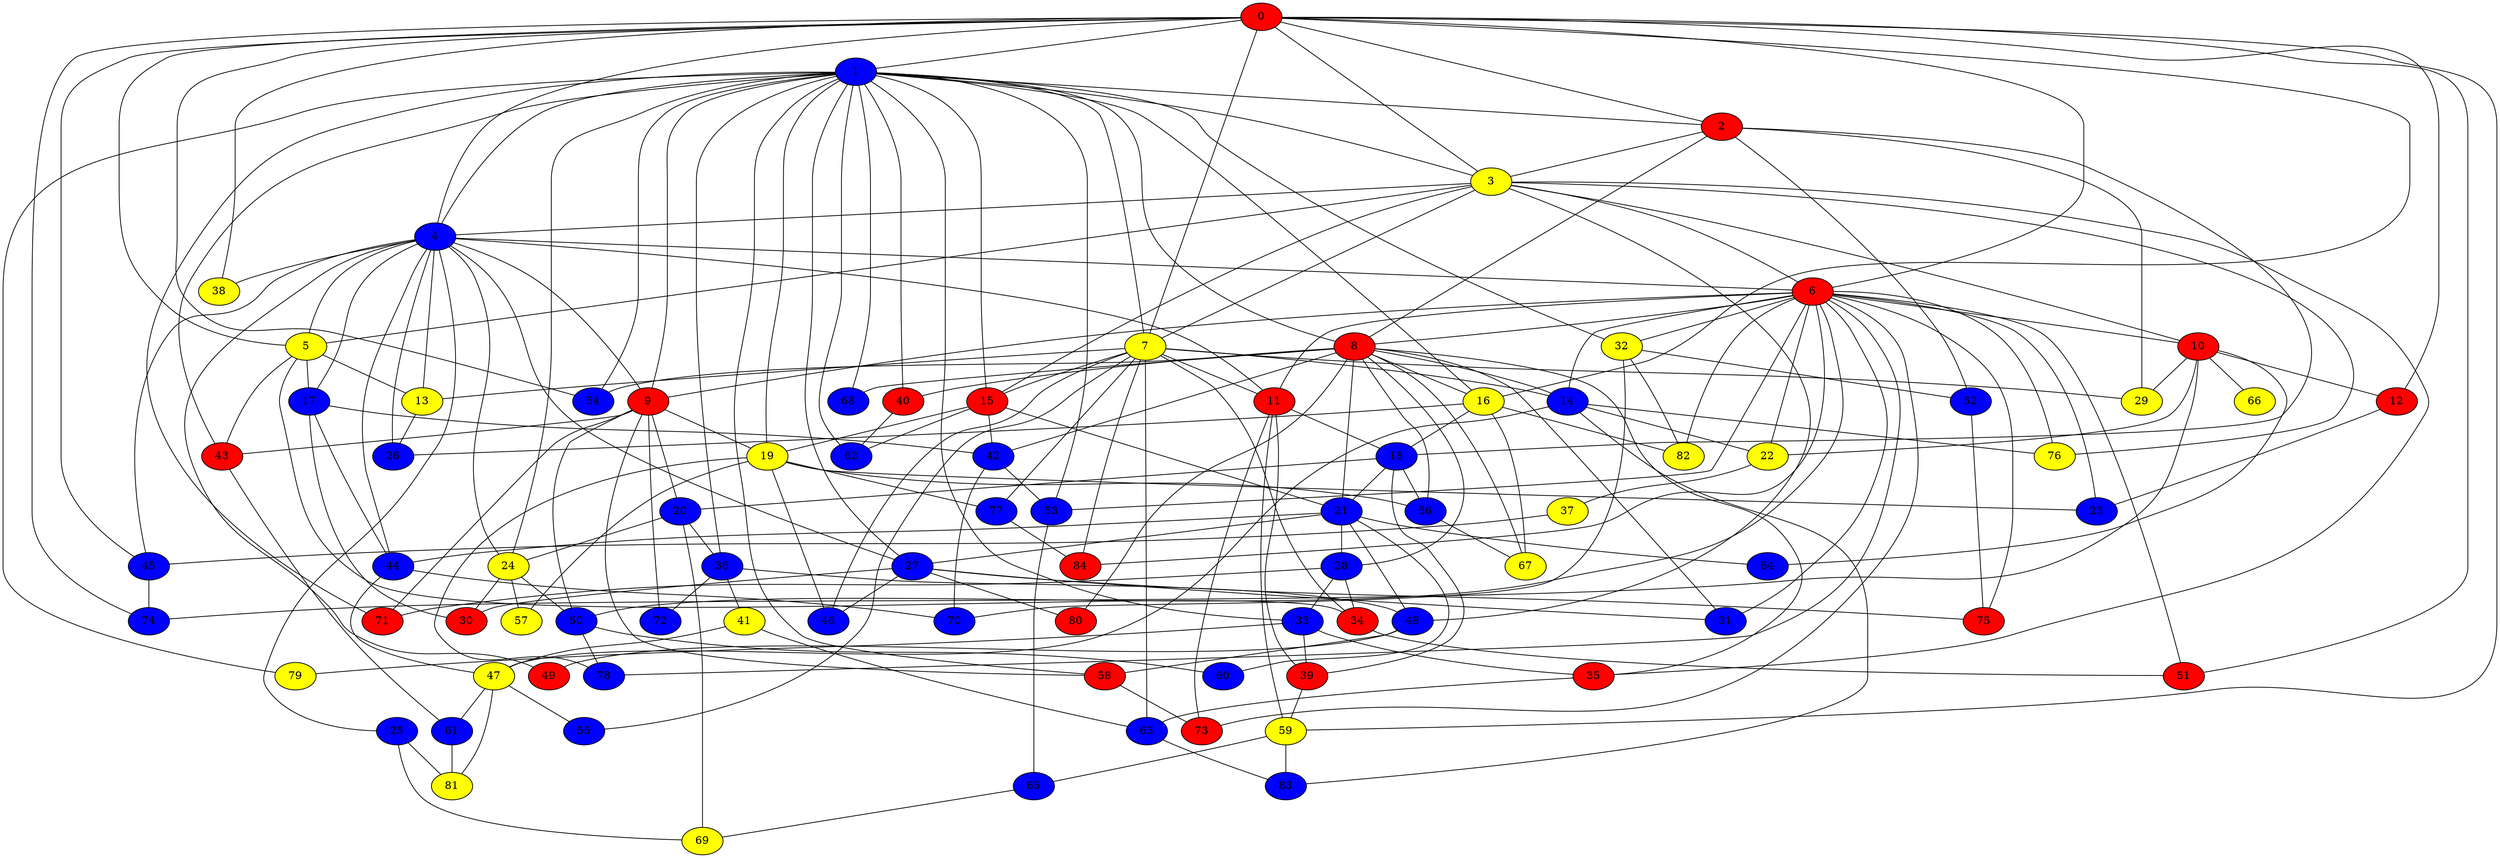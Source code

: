 graph {
0 [style = filled fillcolor = red];
1 [style = filled fillcolor = blue];
2 [style = filled fillcolor = red];
3 [style = filled fillcolor = yellow];
4 [style = filled fillcolor = blue];
5 [style = filled fillcolor = yellow];
6 [style = filled fillcolor = red];
7 [style = filled fillcolor = yellow];
8 [style = filled fillcolor = red];
9 [style = filled fillcolor = red];
10 [style = filled fillcolor = red];
11 [style = filled fillcolor = red];
12 [style = filled fillcolor = red];
13 [style = filled fillcolor = yellow];
14 [style = filled fillcolor = blue];
15 [style = filled fillcolor = red];
16 [style = filled fillcolor = yellow];
17 [style = filled fillcolor = blue];
18 [style = filled fillcolor = blue];
19 [style = filled fillcolor = yellow];
20 [style = filled fillcolor = blue];
21 [style = filled fillcolor = blue];
22 [style = filled fillcolor = yellow];
23 [style = filled fillcolor = blue];
24 [style = filled fillcolor = yellow];
25 [style = filled fillcolor = blue];
26 [style = filled fillcolor = blue];
27 [style = filled fillcolor = blue];
28 [style = filled fillcolor = blue];
29 [style = filled fillcolor = yellow];
30 [style = filled fillcolor = red];
31 [style = filled fillcolor = blue];
32 [style = filled fillcolor = yellow];
33 [style = filled fillcolor = blue];
34 [style = filled fillcolor = red];
35 [style = filled fillcolor = red];
36 [style = filled fillcolor = blue];
37 [style = filled fillcolor = yellow];
38 [style = filled fillcolor = yellow];
39 [style = filled fillcolor = red];
40 [style = filled fillcolor = red];
41 [style = filled fillcolor = yellow];
42 [style = filled fillcolor = blue];
43 [style = filled fillcolor = red];
44 [style = filled fillcolor = blue];
45 [style = filled fillcolor = blue];
46 [style = filled fillcolor = blue];
47 [style = filled fillcolor = yellow];
48 [style = filled fillcolor = blue];
49 [style = filled fillcolor = red];
50 [style = filled fillcolor = blue];
51 [style = filled fillcolor = red];
52 [style = filled fillcolor = blue];
53 [style = filled fillcolor = blue];
54 [style = filled fillcolor = blue];
55 [style = filled fillcolor = blue];
56 [style = filled fillcolor = blue];
57 [style = filled fillcolor = yellow];
58 [style = filled fillcolor = red];
59 [style = filled fillcolor = yellow];
60 [style = filled fillcolor = blue];
61 [style = filled fillcolor = blue];
62 [style = filled fillcolor = blue];
63 [style = filled fillcolor = blue];
64 [style = filled fillcolor = blue];
65 [style = filled fillcolor = blue];
66 [style = filled fillcolor = yellow];
67 [style = filled fillcolor = yellow];
68 [style = filled fillcolor = blue];
69 [style = filled fillcolor = yellow];
70 [style = filled fillcolor = blue];
71 [style = filled fillcolor = red];
72 [style = filled fillcolor = blue];
73 [style = filled fillcolor = red];
74 [style = filled fillcolor = blue];
75 [style = filled fillcolor = red];
76 [style = filled fillcolor = yellow];
77 [style = filled fillcolor = blue];
78 [style = filled fillcolor = blue];
79 [style = filled fillcolor = yellow];
80 [style = filled fillcolor = red];
81 [style = filled fillcolor = yellow];
82 [style = filled fillcolor = yellow];
83 [style = filled fillcolor = blue];
84 [style = filled fillcolor = red];
0 -- 4;
0 -- 3;
0 -- 2;
0 -- 1;
0 -- 5;
0 -- 6;
0 -- 7;
0 -- 12;
0 -- 16;
0 -- 38;
0 -- 45;
0 -- 51;
0 -- 54;
0 -- 59;
0 -- 74;
1 -- 2;
1 -- 3;
1 -- 4;
1 -- 7;
1 -- 8;
1 -- 9;
1 -- 15;
1 -- 16;
1 -- 19;
1 -- 24;
1 -- 27;
1 -- 32;
1 -- 33;
1 -- 36;
1 -- 40;
1 -- 43;
1 -- 53;
1 -- 54;
1 -- 58;
1 -- 62;
1 -- 68;
1 -- 71;
1 -- 79;
2 -- 3;
2 -- 8;
2 -- 18;
2 -- 29;
2 -- 52;
3 -- 4;
3 -- 5;
3 -- 6;
3 -- 7;
3 -- 10;
3 -- 15;
3 -- 35;
3 -- 48;
3 -- 76;
4 -- 5;
4 -- 6;
4 -- 9;
4 -- 11;
4 -- 13;
4 -- 17;
4 -- 24;
4 -- 25;
4 -- 26;
4 -- 27;
4 -- 38;
4 -- 44;
4 -- 45;
4 -- 49;
5 -- 13;
5 -- 17;
5 -- 34;
5 -- 43;
6 -- 8;
6 -- 9;
6 -- 10;
6 -- 11;
6 -- 14;
6 -- 22;
6 -- 23;
6 -- 31;
6 -- 32;
6 -- 50;
6 -- 51;
6 -- 53;
6 -- 73;
6 -- 75;
6 -- 76;
6 -- 78;
6 -- 82;
6 -- 84;
7 -- 11;
7 -- 13;
7 -- 14;
7 -- 15;
7 -- 29;
7 -- 34;
7 -- 46;
7 -- 55;
7 -- 63;
7 -- 77;
7 -- 84;
8 -- 14;
8 -- 16;
8 -- 21;
8 -- 28;
8 -- 31;
8 -- 35;
8 -- 40;
8 -- 42;
8 -- 54;
8 -- 56;
8 -- 67;
8 -- 68;
8 -- 80;
9 -- 19;
9 -- 20;
9 -- 43;
9 -- 50;
9 -- 58;
9 -- 71;
9 -- 72;
10 -- 12;
10 -- 22;
10 -- 29;
10 -- 64;
10 -- 66;
10 -- 74;
11 -- 18;
11 -- 39;
11 -- 59;
11 -- 73;
12 -- 23;
13 -- 26;
14 -- 22;
14 -- 47;
14 -- 76;
14 -- 83;
15 -- 19;
15 -- 21;
15 -- 42;
15 -- 62;
16 -- 18;
16 -- 26;
16 -- 67;
16 -- 82;
17 -- 30;
17 -- 42;
17 -- 44;
18 -- 20;
18 -- 21;
18 -- 39;
18 -- 56;
19 -- 23;
19 -- 46;
19 -- 56;
19 -- 57;
19 -- 77;
19 -- 78;
20 -- 24;
20 -- 36;
20 -- 69;
21 -- 27;
21 -- 28;
21 -- 44;
21 -- 48;
21 -- 60;
21 -- 64;
22 -- 37;
24 -- 30;
24 -- 50;
24 -- 57;
25 -- 69;
25 -- 81;
27 -- 30;
27 -- 31;
27 -- 46;
27 -- 75;
27 -- 80;
28 -- 33;
28 -- 34;
28 -- 71;
32 -- 52;
32 -- 70;
32 -- 82;
33 -- 35;
33 -- 39;
33 -- 79;
34 -- 51;
35 -- 63;
36 -- 41;
36 -- 48;
36 -- 72;
37 -- 45;
39 -- 59;
40 -- 62;
41 -- 47;
41 -- 63;
42 -- 53;
42 -- 70;
43 -- 61;
44 -- 47;
44 -- 70;
45 -- 74;
47 -- 55;
47 -- 61;
47 -- 81;
48 -- 49;
48 -- 58;
50 -- 60;
50 -- 78;
52 -- 75;
53 -- 65;
56 -- 67;
58 -- 73;
59 -- 65;
59 -- 83;
61 -- 81;
63 -- 83;
65 -- 69;
77 -- 84;
}

